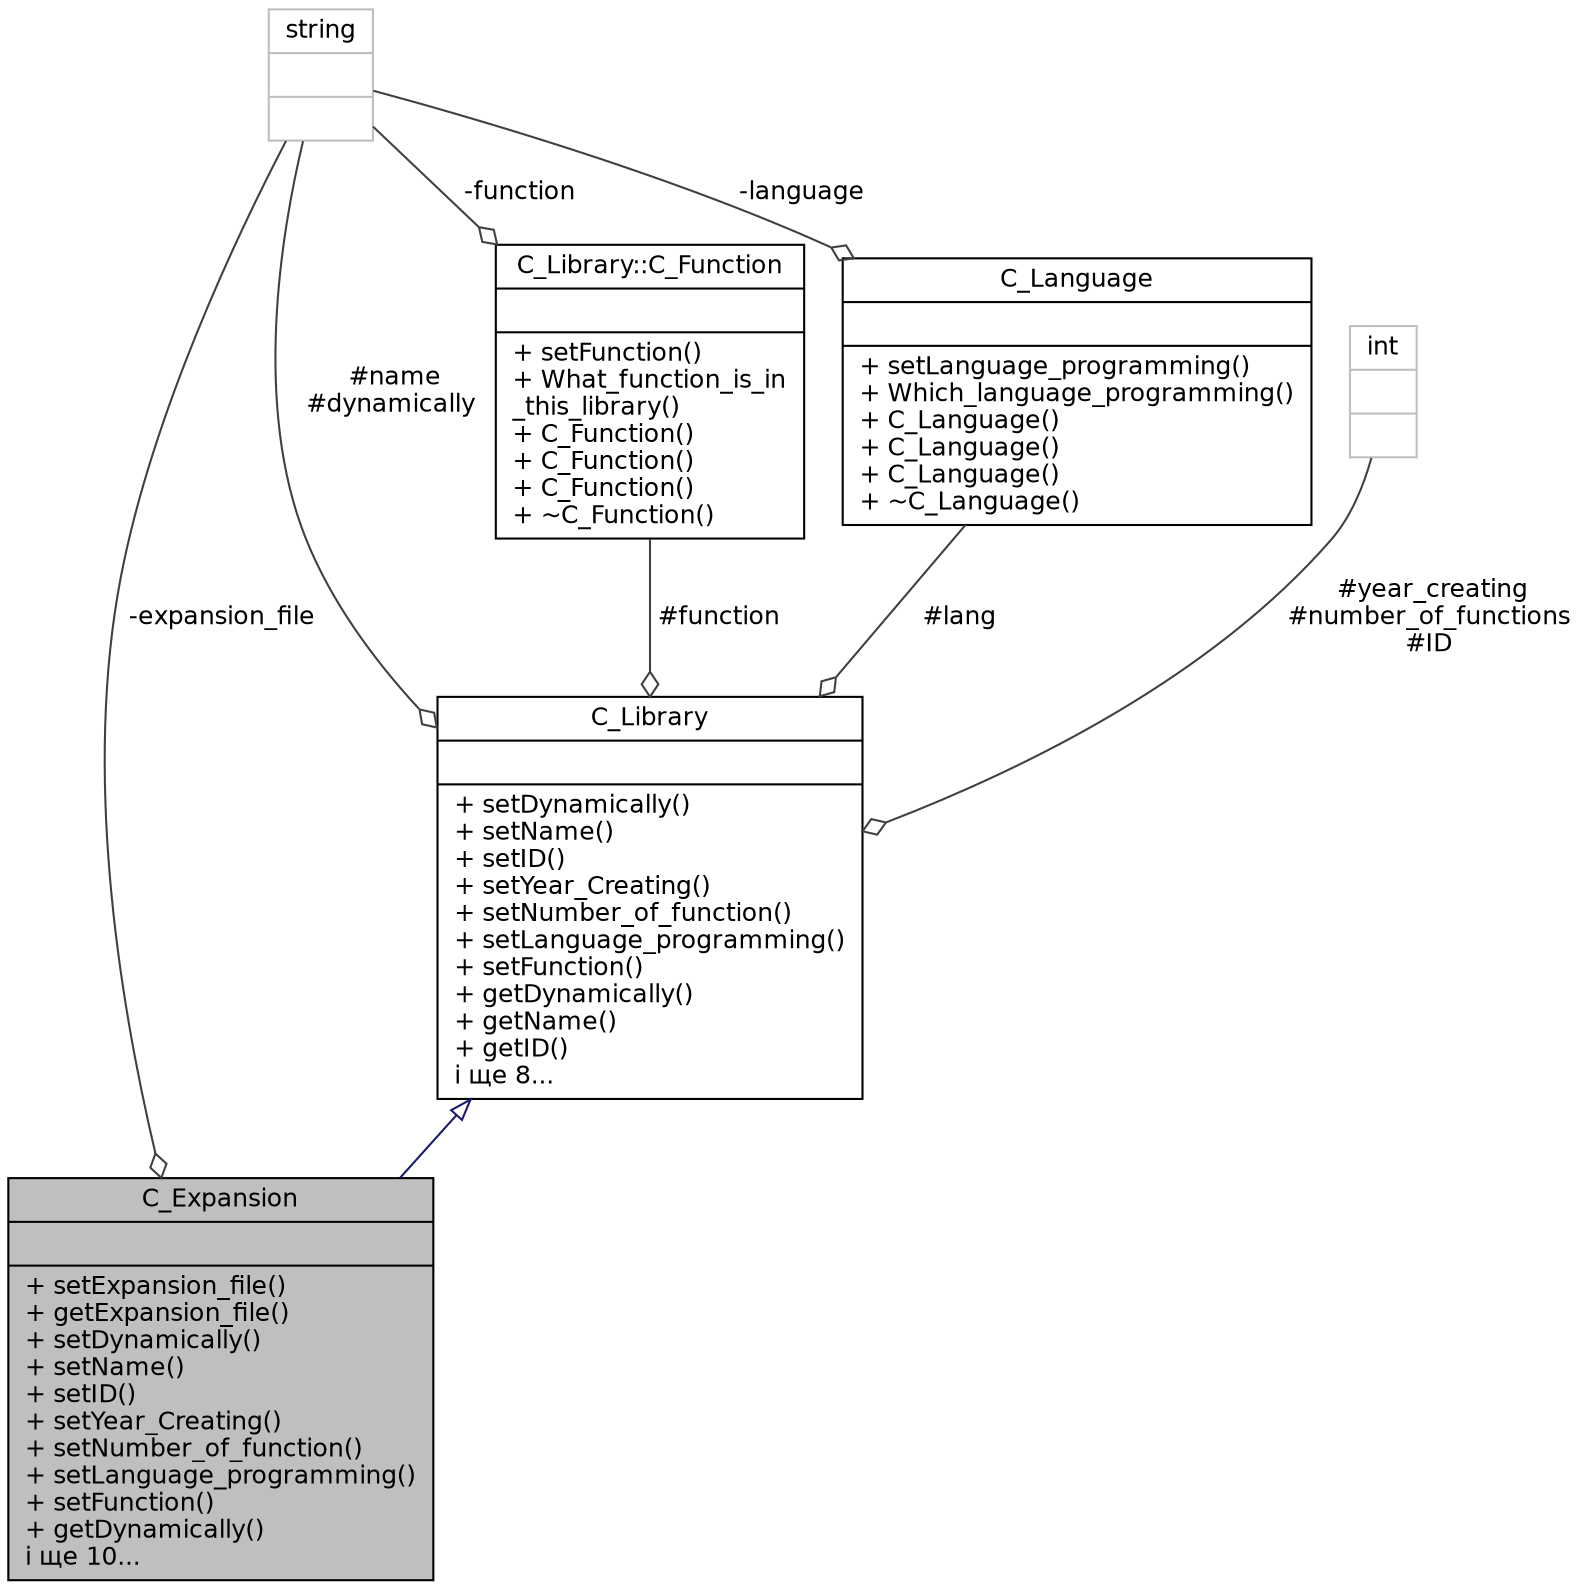 digraph "C_Expansion"
{
 // LATEX_PDF_SIZE
  edge [fontname="Helvetica",fontsize="12",labelfontname="Helvetica",labelfontsize="12"];
  node [fontname="Helvetica",fontsize="12",shape=record];
  Node1 [label="{C_Expansion\n||+ setExpansion_file()\l+ getExpansion_file()\l+ setDynamically()\l+ setName()\l+ setID()\l+ setYear_Creating()\l+ setNumber_of_function()\l+ setLanguage_programming()\l+ setFunction()\l+ getDynamically()\lі ще  10...\l}",height=0.2,width=0.4,color="black", fillcolor="grey75", style="filled", fontcolor="black",tooltip="< Оголошення класа спадкоемця C_Expansion"];
  Node2 -> Node1 [dir="back",color="midnightblue",fontsize="12",style="solid",arrowtail="onormal",fontname="Helvetica"];
  Node2 [label="{C_Library\n||+ setDynamically()\l+ setName()\l+ setID()\l+ setYear_Creating()\l+ setNumber_of_function()\l+ setLanguage_programming()\l+ setFunction()\l+ getDynamically()\l+ getName()\l+ getID()\lі ще  8...\l}",height=0.2,width=0.4,color="black", fillcolor="white", style="filled",URL="$class_c___library.html",tooltip="< Оголошення базового класу C_Library"];
  Node3 -> Node2 [color="grey25",fontsize="12",style="solid",label=" #function" ,arrowhead="odiamond",fontname="Helvetica"];
  Node3 [label="{C_Library::C_Function\n||+ setFunction()\l+ What_function_is_in\l_this_library()\l+ C_Function()\l+ C_Function()\l+ C_Function()\l+ ~C_Function()\l}",height=0.2,width=0.4,color="black", fillcolor="white", style="filled",URL="$class_c___library_1_1_c___function.html",tooltip="< Оголошення класу C_Function"];
  Node4 -> Node3 [color="grey25",fontsize="12",style="solid",label=" -function" ,arrowhead="odiamond",fontname="Helvetica"];
  Node4 [label="{string\n||}",height=0.2,width=0.4,color="grey75", fillcolor="white", style="filled",tooltip=" "];
  Node5 -> Node2 [color="grey25",fontsize="12",style="solid",label=" #lang" ,arrowhead="odiamond",fontname="Helvetica"];
  Node5 [label="{C_Language\n||+ setLanguage_programming()\l+ Which_language_programming()\l+ C_Language()\l+ C_Language()\l+ C_Language()\l+ ~C_Language()\l}",height=0.2,width=0.4,color="black", fillcolor="white", style="filled",URL="$class_c___language.html",tooltip="< Оголошення класу C_Language"];
  Node4 -> Node5 [color="grey25",fontsize="12",style="solid",label=" -language" ,arrowhead="odiamond",fontname="Helvetica"];
  Node6 -> Node2 [color="grey25",fontsize="12",style="solid",label=" #year_creating\n#number_of_functions\n#ID" ,arrowhead="odiamond",fontname="Helvetica"];
  Node6 [label="{int\n||}",height=0.2,width=0.4,color="grey75", fillcolor="white", style="filled",tooltip=" "];
  Node4 -> Node2 [color="grey25",fontsize="12",style="solid",label=" #name\n#dynamically" ,arrowhead="odiamond",fontname="Helvetica"];
  Node4 -> Node1 [color="grey25",fontsize="12",style="solid",label=" -expansion_file" ,arrowhead="odiamond",fontname="Helvetica"];
}
